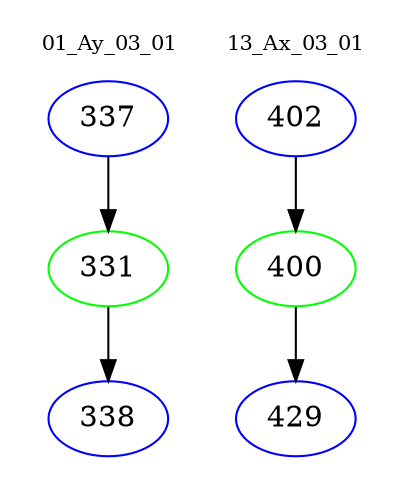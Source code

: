 digraph{
subgraph cluster_0 {
color = white
label = "01_Ay_03_01";
fontsize=10;
T0_337 [label="337", color="blue"]
T0_337 -> T0_331 [color="black"]
T0_331 [label="331", color="green"]
T0_331 -> T0_338 [color="black"]
T0_338 [label="338", color="blue"]
}
subgraph cluster_1 {
color = white
label = "13_Ax_03_01";
fontsize=10;
T1_402 [label="402", color="blue"]
T1_402 -> T1_400 [color="black"]
T1_400 [label="400", color="green"]
T1_400 -> T1_429 [color="black"]
T1_429 [label="429", color="blue"]
}
}
